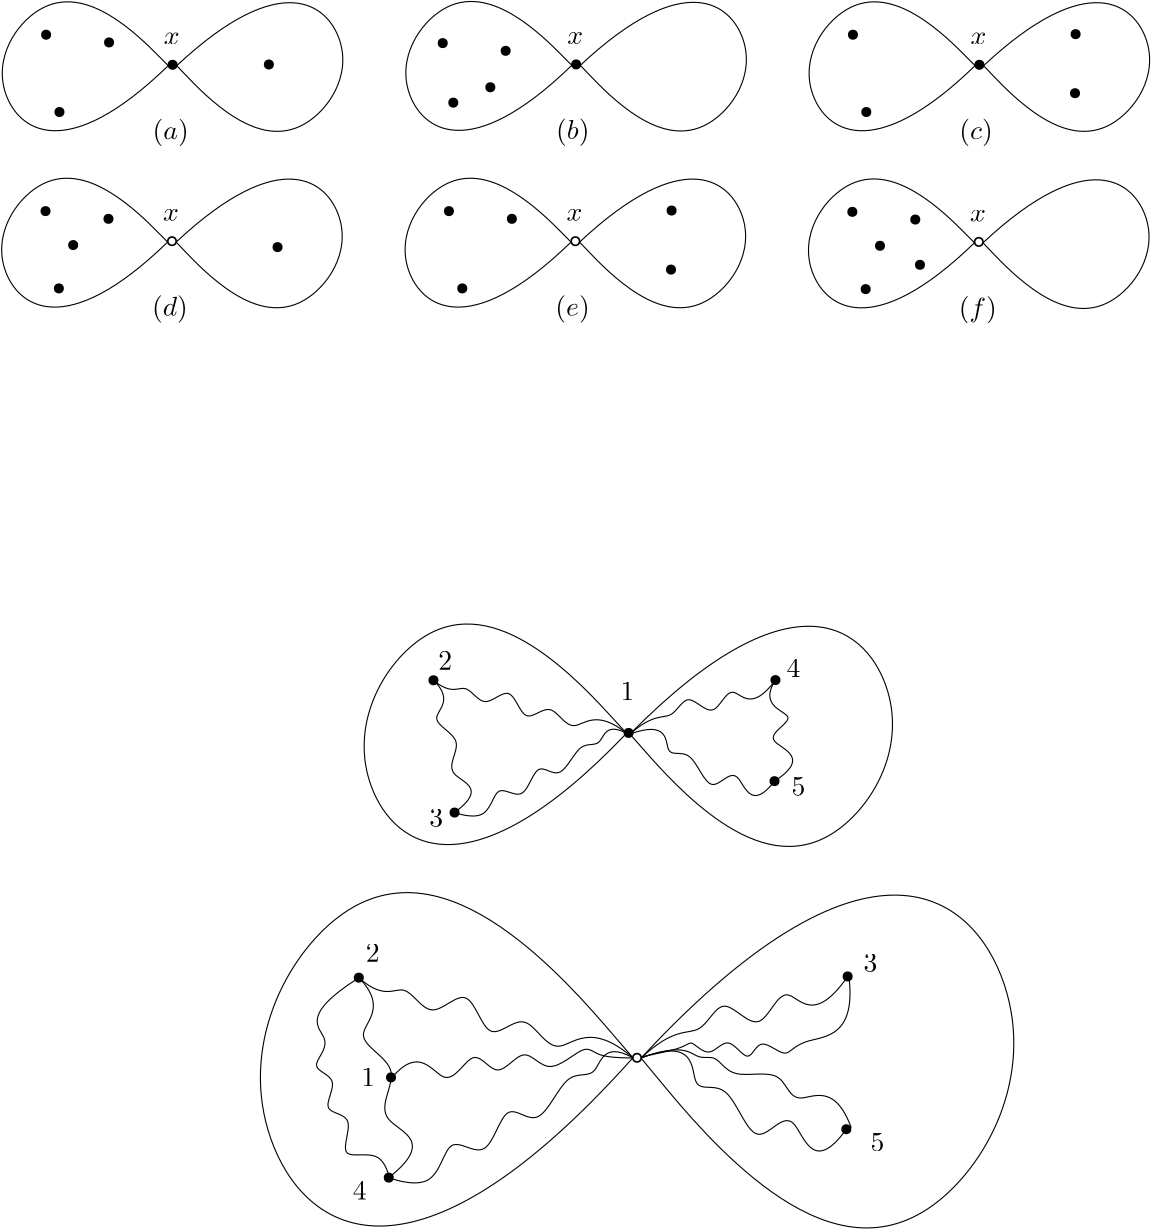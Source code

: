 <?xml version="1.0"?>
<!DOCTYPE ipe SYSTEM "ipe.dtd">
<ipe version="70218" creator="Ipe 7.2.29">
<info created="D:20250222130651" modified="D:20250222185443"/>
<ipestyle name="basic">
<symbol name="arrow/arc(spx)">
<path stroke="sym-stroke" fill="sym-stroke" pen="sym-pen">
0 0 m
-1 0.333 l
-1 -0.333 l
h
</path>
</symbol>
<symbol name="arrow/farc(spx)">
<path stroke="sym-stroke" fill="white" pen="sym-pen">
0 0 m
-1 0.333 l
-1 -0.333 l
h
</path>
</symbol>
<symbol name="arrow/ptarc(spx)">
<path stroke="sym-stroke" fill="sym-stroke" pen="sym-pen">
0 0 m
-1 0.333 l
-0.8 0 l
-1 -0.333 l
h
</path>
</symbol>
<symbol name="arrow/fptarc(spx)">
<path stroke="sym-stroke" fill="white" pen="sym-pen">
0 0 m
-1 0.333 l
-0.8 0 l
-1 -0.333 l
h
</path>
</symbol>
<symbol name="mark/circle(sx)" transformations="translations">
<path fill="sym-stroke">
0.6 0 0 0.6 0 0 e
0.4 0 0 0.4 0 0 e
</path>
</symbol>
<symbol name="mark/disk(sx)" transformations="translations">
<path fill="sym-stroke">
0.6 0 0 0.6 0 0 e
</path>
</symbol>
<symbol name="mark/fdisk(sfx)" transformations="translations">
<group>
<path fill="sym-fill">
0.5 0 0 0.5 0 0 e
</path>
<path fill="sym-stroke" fillrule="eofill">
0.6 0 0 0.6 0 0 e
0.4 0 0 0.4 0 0 e
</path>
</group>
</symbol>
<symbol name="mark/box(sx)" transformations="translations">
<path fill="sym-stroke" fillrule="eofill">
-0.6 -0.6 m
0.6 -0.6 l
0.6 0.6 l
-0.6 0.6 l
h
-0.4 -0.4 m
0.4 -0.4 l
0.4 0.4 l
-0.4 0.4 l
h
</path>
</symbol>
<symbol name="mark/square(sx)" transformations="translations">
<path fill="sym-stroke">
-0.6 -0.6 m
0.6 -0.6 l
0.6 0.6 l
-0.6 0.6 l
h
</path>
</symbol>
<symbol name="mark/fsquare(sfx)" transformations="translations">
<group>
<path fill="sym-fill">
-0.5 -0.5 m
0.5 -0.5 l
0.5 0.5 l
-0.5 0.5 l
h
</path>
<path fill="sym-stroke" fillrule="eofill">
-0.6 -0.6 m
0.6 -0.6 l
0.6 0.6 l
-0.6 0.6 l
h
-0.4 -0.4 m
0.4 -0.4 l
0.4 0.4 l
-0.4 0.4 l
h
</path>
</group>
</symbol>
<symbol name="mark/cross(sx)" transformations="translations">
<group>
<path fill="sym-stroke">
-0.43 -0.57 m
0.57 0.43 l
0.43 0.57 l
-0.57 -0.43 l
h
</path>
<path fill="sym-stroke">
-0.43 0.57 m
0.57 -0.43 l
0.43 -0.57 l
-0.57 0.43 l
h
</path>
</group>
</symbol>
<symbol name="arrow/fnormal(spx)">
<path stroke="sym-stroke" fill="white" pen="sym-pen">
0 0 m
-1 0.333 l
-1 -0.333 l
h
</path>
</symbol>
<symbol name="arrow/pointed(spx)">
<path stroke="sym-stroke" fill="sym-stroke" pen="sym-pen">
0 0 m
-1 0.333 l
-0.8 0 l
-1 -0.333 l
h
</path>
</symbol>
<symbol name="arrow/fpointed(spx)">
<path stroke="sym-stroke" fill="white" pen="sym-pen">
0 0 m
-1 0.333 l
-0.8 0 l
-1 -0.333 l
h
</path>
</symbol>
<symbol name="arrow/linear(spx)">
<path stroke="sym-stroke" pen="sym-pen">
-1 0.333 m
0 0 l
-1 -0.333 l
</path>
</symbol>
<symbol name="arrow/fdouble(spx)">
<path stroke="sym-stroke" fill="white" pen="sym-pen">
0 0 m
-1 0.333 l
-1 -0.333 l
h
-1 0 m
-2 0.333 l
-2 -0.333 l
h
</path>
</symbol>
<symbol name="arrow/double(spx)">
<path stroke="sym-stroke" fill="sym-stroke" pen="sym-pen">
0 0 m
-1 0.333 l
-1 -0.333 l
h
-1 0 m
-2 0.333 l
-2 -0.333 l
h
</path>
</symbol>
<symbol name="arrow/mid-normal(spx)">
<path stroke="sym-stroke" fill="sym-stroke" pen="sym-pen">
0.5 0 m
-0.5 0.333 l
-0.5 -0.333 l
h
</path>
</symbol>
<symbol name="arrow/mid-fnormal(spx)">
<path stroke="sym-stroke" fill="white" pen="sym-pen">
0.5 0 m
-0.5 0.333 l
-0.5 -0.333 l
h
</path>
</symbol>
<symbol name="arrow/mid-pointed(spx)">
<path stroke="sym-stroke" fill="sym-stroke" pen="sym-pen">
0.5 0 m
-0.5 0.333 l
-0.3 0 l
-0.5 -0.333 l
h
</path>
</symbol>
<symbol name="arrow/mid-fpointed(spx)">
<path stroke="sym-stroke" fill="white" pen="sym-pen">
0.5 0 m
-0.5 0.333 l
-0.3 0 l
-0.5 -0.333 l
h
</path>
</symbol>
<symbol name="arrow/mid-double(spx)">
<path stroke="sym-stroke" fill="sym-stroke" pen="sym-pen">
1 0 m
0 0.333 l
0 -0.333 l
h
0 0 m
-1 0.333 l
-1 -0.333 l
h
</path>
</symbol>
<symbol name="arrow/mid-fdouble(spx)">
<path stroke="sym-stroke" fill="white" pen="sym-pen">
1 0 m
0 0.333 l
0 -0.333 l
h
0 0 m
-1 0.333 l
-1 -0.333 l
h
</path>
</symbol>
<anglesize name="22.5 deg" value="22.5"/>
<anglesize name="30 deg" value="30"/>
<anglesize name="45 deg" value="45"/>
<anglesize name="60 deg" value="60"/>
<anglesize name="90 deg" value="90"/>
<arrowsize name="large" value="10"/>
<arrowsize name="small" value="5"/>
<arrowsize name="tiny" value="3"/>
<color name="blue" value="0 0 1"/>
<color name="brown" value="0.647 0.165 0.165"/>
<color name="darkblue" value="0 0 0.545"/>
<color name="darkcyan" value="0 0.545 0.545"/>
<color name="darkgray" value="0.663"/>
<color name="darkgreen" value="0 0.392 0"/>
<color name="darkmagenta" value="0.545 0 0.545"/>
<color name="darkorange" value="1 0.549 0"/>
<color name="darkred" value="0.545 0 0"/>
<color name="gold" value="1 0.843 0"/>
<color name="gray" value="0.745"/>
<color name="green" value="0 1 0"/>
<color name="lightblue" value="0.678 0.847 0.902"/>
<color name="lightcyan" value="0.878 1 1"/>
<color name="lightgray" value="0.827"/>
<color name="lightgreen" value="0.565 0.933 0.565"/>
<color name="lightyellow" value="1 1 0.878"/>
<color name="navy" value="0 0 0.502"/>
<color name="orange" value="1 0.647 0"/>
<color name="pink" value="1 0.753 0.796"/>
<color name="purple" value="0.627 0.125 0.941"/>
<color name="red" value="1 0 0"/>
<color name="seagreen" value="0.18 0.545 0.341"/>
<color name="turquoise" value="0.251 0.878 0.816"/>
<color name="violet" value="0.933 0.51 0.933"/>
<color name="yellow" value="1 1 0"/>
<dashstyle name="dash dot dotted" value="[4 2 1 2 1 2] 0"/>
<dashstyle name="dash dotted" value="[4 2 1 2] 0"/>
<dashstyle name="dashed" value="[4] 0"/>
<dashstyle name="dotted" value="[1 3] 0"/>
<gridsize name="10 pts (~3.5 mm)" value="10"/>
<gridsize name="14 pts (~5 mm)" value="14"/>
<gridsize name="16 pts (~6 mm)" value="16"/>
<gridsize name="20 pts (~7 mm)" value="20"/>
<gridsize name="28 pts (~10 mm)" value="28"/>
<gridsize name="32 pts (~12 mm)" value="32"/>
<gridsize name="4 pts" value="4"/>
<gridsize name="56 pts (~20 mm)" value="56"/>
<gridsize name="8 pts (~3 mm)" value="8"/>
<opacity name="10%" value="0.1"/>
<opacity name="30%" value="0.3"/>
<opacity name="50%" value="0.5"/>
<opacity name="75%" value="0.75"/>
<pen name="fat" value="1.2"/>
<pen name="heavier" value="0.8"/>
<pen name="ultrafat" value="2"/>
<symbolsize name="large" value="5"/>
<symbolsize name="small" value="2"/>
<symbolsize name="tiny" value="1.1"/>
<textsize name="Huge" value="\Huge"/>
<textsize name="LARGE" value="\LARGE"/>
<textsize name="Large" value="\Large"/>
<textsize name="footnote" value="\footnotesize"/>
<textsize name="huge" value="\huge"/>
<textsize name="large" value="\large"/>
<textsize name="script" value="\scriptsize"/>
<textsize name="small" value="\small"/>
<textsize name="tiny" value="\tiny"/>
<textstyle name="center" begin="\begin{center}" end="\end{center}"/>
<textstyle name="item" begin="\begin{itemize}\item{}" end="\end{itemize}"/>
<textstyle name="itemize" begin="\begin{itemize}" end="\end{itemize}"/>
<tiling name="falling" angle="-60" step="4" width="1"/>
<tiling name="rising" angle="30" step="4" width="1"/>
</ipestyle>
<page>
<layer name="beta"/>
<layer name="EDIT-GROUP" data="active=beta;primary=beta;locked="/>
<layer name="EDIT-GROUP*" data="active=EDIT-GROUP;primary=beta;locked=alpha,"/>
<layer name="EDIT-GROUP**" data="active=EDIT-GROUP*;primary=beta;locked=EDIT-GROUP,alpha,"/>
<layer name="EDIT-GROUP***" data="active=EDIT-GROUP**;primary=beta;locked=EDIT-GROUP,EDIT-GROUP*,alpha,"/>
<layer name="alpha"/>
<view layers="beta EDIT-GROUP EDIT-GROUP* EDIT-GROUP** EDIT-GROUP*** alpha" active="beta"/>
<group layer="beta" matrix="1 0 0 1 284.795 -139.009">
<use matrix="0.99979 -0.0204905 0.0204905 0.99979 -16.0355 2.80347" name="mark/circle(sx)" pos="128.502 784.347" size="normal" stroke="black"/>
<path matrix="0.99979 -0.0204905 0.0204905 0.99979 -14.5333 2.47629" stroke="black">
128.502 784.347 m
165.598 820.543
199.476 794.248
175.273 756.957
148.899 763.855
128.502 784.347
128.502 784.347
128.502 784.347 c
</path>
<path matrix="-0.999997 0.00247146 -0.00247146 -0.999997 257.384 1568.06" stroke="black">
128.502 784.347 m
165.598 820.543
199.476 794.248
175.273 756.957
148.899 763.855
128.502 784.347
128.502 784.347
128.502 784.347 c
</path>
<text matrix="0.99979 -0.0204905 0.0204905 0.99979 -17.4736 0.11729" transformations="translations" pos="126.542 794.314" stroke="black" type="label" width="5.694" height="4.289" depth="0" valign="baseline" style="math">x</text>
<text matrix="1 0 0 1 -7.20325 0.943639" transformations="translations" pos="128.491 756.584" stroke="black" type="label" width="13.699" height="7.473" depth="2.49" valign="baseline" style="math">(f)</text>
<use name="mark/disk(sx)" pos="82.9867 795.179" size="normal" stroke="black"/>
<use name="mark/disk(sx)" pos="105.646 792.404" size="normal" stroke="black"/>
<use name="mark/disk(sx)" pos="107.337 776.108" size="normal" stroke="black"/>
<use name="mark/disk(sx)" pos="87.7888 767.352" size="normal" stroke="black"/>
<use name="mark/disk(sx)" pos="92.9425 782.96" size="normal" stroke="black"/>
</group>
<group layer="EDIT-GROUP">
<use matrix="0.99979 -0.0204905 0.0204905 0.99979 -21.4796 -72.4412" name="mark/disk(sx)" pos="128.502 784.347" size="normal" stroke="black"/>
<path matrix="0.99979 -0.0204905 0.0204905 0.99979 -19.9776 -72.7683" stroke="black">
128.502 784.347 m
165.598 820.543
199.476 794.248
175.273 756.957
148.899 763.855
128.502 784.347
128.502 784.347
128.502 784.347 c
</path>
<path matrix="-0.999997 0.00247146 -0.00247146 -0.999997 251.939 1492.81" stroke="black">
128.502 784.347 m
165.598 820.543
199.476 794.248
175.273 756.957
148.899 763.855
128.502 784.347
128.502 784.347
128.502 784.347 c
</path>
<text matrix="0.99979 -0.0204905 0.0204905 0.99979 -22.9176 -75.1273" transformations="translations" pos="126.542 794.314" stroke="black" type="label" width="5.694" height="4.289" depth="0" valign="baseline" style="math">x</text>
<use matrix="1 0 0 1 -5.44462 -75.2446" name="mark/disk(sx)" pos="82.9867 795.179" size="normal" stroke="black"/>
<use matrix="1 0 0 1 -5.44462 -75.2446" name="mark/disk(sx)" pos="105.646 792.404" size="normal" stroke="black"/>
<use matrix="1 0 0 1 50.3984 -66.8972" name="mark/disk(sx)" pos="107.337 776.108" size="normal" stroke="black"/>
<use matrix="1 0 0 1 -5.44462 -75.2446" name="mark/disk(sx)" pos="87.7888 767.352" size="normal" stroke="black"/>
<group>
<text matrix="1 0 0 1 -12.6476 -74.301" transformations="translations" pos="128.491 756.584" stroke="black" type="label" width="13.015" height="7.473" depth="2.49" valign="baseline" style="math">(a)</text>
</group>
</group>
<use layer="EDIT-GROUP*" matrix="0.99979 -0.0204905 0.0204905 0.99979 123.805 -72.3089" name="mark/disk(sx)" pos="128.502 784.347" size="normal" stroke="black"/>
<path matrix="0.99979 -0.0204905 0.0204905 0.99979 125.307 -72.6361" stroke="black">
128.502 784.347 m
165.598 820.543
199.476 794.248
175.273 756.957
148.899 763.855
128.502 784.347
128.502 784.347
128.502 784.347 c
</path>
<path matrix="-0.999997 0.00247146 -0.00247146 -0.999997 397.224 1492.94" stroke="black">
128.502 784.347 m
165.598 820.543
199.476 794.248
175.273 756.957
148.899 763.855
128.502 784.347
128.502 784.347
128.502 784.347 c
</path>
<text matrix="0.99979 -0.0204905 0.0204905 0.99979 122.367 -74.9951" transformations="translations" pos="126.542 794.314" stroke="black" type="label" width="5.694" height="4.289" depth="0" valign="baseline" style="math">x</text>
<text matrix="1 0 0 1 132.637 -74.1687" transformations="translations" pos="128.491 756.584" stroke="black" type="label" width="12.024" height="7.473" depth="2.49" valign="baseline" style="math">(b)</text>
<use matrix="1 0 0 1 137.333 -78.2709" name="mark/disk(sx)" pos="82.9867 795.179" size="normal" stroke="black"/>
<use matrix="1 0 0 1 137.333 -78.2709" name="mark/disk(sx)" pos="105.646 792.404" size="normal" stroke="black"/>
<use matrix="1 0 0 1 130.121 -75.0922" name="mark/disk(sx)" pos="107.337 776.108" size="normal" stroke="black"/>
<use matrix="1 0 0 1 131.185 -87.4803" name="mark/disk(sx)" pos="92.9425 782.96" size="normal" stroke="black"/>
<use layer="EDIT-GROUP**" matrix="0.99979 -0.0204905 0.0204905 0.99979 268.98 -72.4412" name="mark/disk(sx)" pos="128.502 784.347" size="normal" stroke="black"/>
<path matrix="0.99979 -0.0204905 0.0204905 0.99979 270.482 -72.7683" stroke="black">
128.502 784.347 m
165.598 820.543
199.476 794.248
175.273 756.957
148.899 763.855
128.502 784.347
128.502 784.347
128.502 784.347 c
</path>
<path matrix="-0.999997 0.00247146 -0.00247146 -0.999997 542.399 1492.81" stroke="black">
128.502 784.347 m
165.598 820.543
199.476 794.248
175.273 756.957
148.899 763.855
128.502 784.347
128.502 784.347
128.502 784.347 c
</path>
<text matrix="0.99979 -0.0204905 0.0204905 0.99979 267.542 -75.1273" transformations="translations" pos="126.542 794.314" stroke="black" type="label" width="5.694" height="4.289" depth="0" valign="baseline" style="math">x</text>
<text matrix="1 0 0 1 277.812 -74.301" transformations="translations" pos="128.491 756.584" stroke="black" type="label" width="12.06" height="7.473" depth="2.49" valign="baseline" style="math">(c)</text>
<use matrix="1 0 0 1 285.015 -75.2446" name="mark/disk(sx)" pos="82.9867 795.179" size="normal" stroke="black"/>
<use matrix="1 0 0 1 340.61 -77.2296" name="mark/disk(sx)" pos="107.337 776.108" size="normal" stroke="black"/>
<use matrix="1 0 0 1 285.015 -75.2446" name="mark/disk(sx)" pos="87.7888 767.352" size="normal" stroke="black"/>
<use matrix="1 0 0 1 355.216 -62.8186" name="mark/disk(sx)" pos="92.9425 782.96" size="normal" stroke="black"/>
<use layer="EDIT-GROUP***" matrix="0.99979 -0.0204905 0.0204905 0.99979 -21.6948 -135.946" name="mark/circle(sx)" pos="128.502 784.347" size="normal" stroke="black"/>
<path matrix="0.99979 -0.0204905 0.0204905 0.99979 -20.1926 -136.273" stroke="black">
128.502 784.347 m
165.598 820.543
199.476 794.248
175.273 756.957
148.899 763.855
128.502 784.347
128.502 784.347
128.502 784.347 c
</path>
<path matrix="-0.999997 0.00247146 -0.00247146 -0.999997 251.725 1429.31" stroke="black">
128.502 784.347 m
165.598 820.543
199.476 794.248
175.273 756.957
148.899 763.855
128.502 784.347
128.502 784.347
128.502 784.347 c
</path>
<text matrix="0.99979 -0.0204905 0.0204905 0.99979 -23.1329 -138.632" transformations="translations" pos="126.542 794.314" stroke="black" type="label" width="5.694" height="4.289" depth="0" valign="baseline" style="math">x</text>
<text matrix="1 0 0 1 -12.8626 -137.806" transformations="translations" pos="128.491 756.584" stroke="black" type="label" width="12.934" height="7.473" depth="2.49" valign="baseline" style="math">(d)</text>
<use matrix="1 0 0 1 -5.65931 -138.749" name="mark/disk(sx)" pos="82.9867 795.179" size="normal" stroke="black"/>
<use matrix="1 0 0 1 -5.65931 -138.749" name="mark/disk(sx)" pos="105.646 792.404" size="normal" stroke="black"/>
<use matrix="1 0 0 1 53.522 -132.641" name="mark/disk(sx)" pos="107.337 776.108" size="normal" stroke="black"/>
<use matrix="1 0 0 1 -5.65931 -138.749" name="mark/disk(sx)" pos="87.7888 767.352" size="normal" stroke="black"/>
<use matrix="1 0 0 1 -5.65931 -138.749" name="mark/disk(sx)" pos="92.9425 782.96" size="normal" stroke="black"/>
<use matrix="0.99979 -0.0204905 0.0204905 0.99979 123.535 -135.946" name="mark/circle(sx)" pos="128.502 784.347" size="normal" stroke="black"/>
<path matrix="0.99979 -0.0204905 0.0204905 0.99979 125.037 -136.273" stroke="black">
128.502 784.347 m
165.598 820.543
199.476 794.248
175.273 756.957
148.899 763.855
128.502 784.347
128.502 784.347
128.502 784.347 c
</path>
<path matrix="-0.999997 0.00247146 -0.00247146 -0.999997 396.954 1429.31" stroke="black">
128.502 784.347 m
165.598 820.543
199.476 794.248
175.273 756.957
148.899 763.855
128.502 784.347
128.502 784.347
128.502 784.347 c
</path>
<text matrix="0.99979 -0.0204905 0.0204905 0.99979 122.097 -138.632" transformations="translations" pos="126.542 794.314" stroke="black" type="label" width="5.694" height="4.289" depth="0" valign="baseline" style="math">x</text>
<text matrix="1 0 0 1 132.367 -137.806" transformations="translations" pos="128.491 756.584" stroke="black" type="label" width="12.388" height="7.473" depth="2.49" valign="baseline" style="math">(e)</text>
<use matrix="1 0 0 1 139.57 -138.749" name="mark/disk(sx)" pos="82.9867 795.179" size="normal" stroke="black"/>
<use matrix="1 0 0 1 139.57 -138.749" name="mark/disk(sx)" pos="105.646 792.404" size="normal" stroke="black"/>
<use matrix="1 0 0 1 195.165 -140.734" name="mark/disk(sx)" pos="107.337 776.108" size="normal" stroke="black"/>
<use matrix="1 0 0 1 139.57 -138.749" name="mark/disk(sx)" pos="87.7888 767.352" size="normal" stroke="black"/>
<use matrix="1 0 0 1 209.772 -126.323" name="mark/disk(sx)" pos="92.9425 782.96" size="normal" stroke="black"/>
<use layer="beta" matrix="1.58091 -0.0350629 0.0324005 1.71082 58.6647 -868.787" name="mark/disk(sx)" pos="128.502 784.347" size="normal" stroke="black"/>
<path matrix="1.58091 -0.0350629 0.0324005 1.71082 59.1475 -869.209" stroke="black">
128.502 784.347 m
165.598 820.543
199.476 794.248
175.273 756.957
148.899 763.855
128.502 784.347
128.502 784.347
128.502 784.347 c
</path>
<path matrix="-1.58124 0.0042291 -0.00390798 -1.71117 492.752 1810.06" stroke="black">
128.502 784.347 m
165.598 820.543
199.476 794.248
175.273 756.957
148.899 763.855
128.502 784.347
128.502 784.347
128.502 784.347 c
</path>
<text matrix="1.58091 -0.0350629 0.0324005 1.71082 58.5639 -874.128" transformations="translations" pos="126.542 794.314" stroke="black" type="label" width="4.981" height="6.42" depth="0" valign="baseline" style="math">1</text>
<use matrix="1.58125 0 0 1.71118 85.7652 -873.162" name="mark/disk(sx)" pos="82.9867 795.179" size="normal" stroke="black"/>
<use matrix="1.58125 0 0 1.71118 170.037 -876.843" name="mark/disk(sx)" pos="107.337 776.108" size="normal" stroke="black"/>
<use matrix="1.58125 0 0 1.71118 85.7652 -873.162" name="mark/disk(sx)" pos="87.7888 767.352" size="normal" stroke="black"/>
<use matrix="1.58125 0 0 1.71118 193.133 -852.183" name="mark/disk(sx)" pos="92.9425 782.96" size="normal" stroke="black"/>
<text matrix="1.58125 0 0 1.71118 -110.342 -374.638" transformations="translations" pos="208.124 506.047" stroke="black" type="label" width="4.981" height="6.42" depth="0" valign="baseline" style="math">2</text>
<text matrix="1.58125 0 0 1.71118 -113.66 -431.251" transformations="translations" pos="208.124 506.047" stroke="black" type="label" width="4.981" height="6.42" depth="0" valign="baseline" style="math">3</text>
<path matrix="1.58125 0 0 1.71118 -98.5102 -375.538" stroke="black">
199.525 504.371 m
204.274 500.175
196.355 496.119
207.923 492.075
199.901 483.897
211.983 481.792
204.327 476.544 c
</path>
<path matrix="1.58125 0 0 1.71118 -98.5102 -375.538" stroke="black">
204.327 476.544 m
204.327 476.544
212.192 473.867
213.541 483.553
220.293 477.958
222.937 488.22
228.397 482.45
232.912 492.174
237.954 489.561
238.787 495.534
243.482 493.219 c
</path>
<path matrix="1.58125 0 0 1.71118 -98.5102 -375.538" stroke="black">
243.482 493.219 m
236.649 498.37
230.979 491.61
226.399 500.828
220.097 494.14
217.31 504.361
210.939 497.578
206.904 504.65
203.538 501.249
199.525 504.371 c
</path>
<path matrix="1.58125 0 0 1.71118 -102.148 -375.822" stroke="black">
279.47 483.315 m
273.98 476.706
271.348 488.861
264.832 478.955
260.533 491.161
253.802 487.089
255.368 496.193
246.552 493.217 c
</path>
<path matrix="1.58125 0 0 1.71118 -102.148 -375.822" stroke="black">
279.682 504.578 m
274.241 497.721
269.556 505.767
265.873 495.305
259.426 502.953
256.368 495.548
251.735 497.493
246.552 493.217 c
</path>
<path matrix="1.58125 0 0 1.71118 -102.148 -375.822" stroke="black">
279.47 483.315 m
288.127 488.466
273.203 491.742
287.987 497.295
275.813 499.091
279.682 504.578 c
</path>
<text matrix="1 0 0 1 -6.28898 -2.09943" transformations="translations" pos="350.396 490.773" stroke="black" type="label" width="4.981" height="6.42" depth="0" valign="baseline" style="math">4</text>
<text matrix="1 0 0 1 -7.22244 -0.432907" transformations="translations" pos="353.091 446.372" stroke="black" type="label" width="4.981" height="6.42" depth="0" valign="baseline" style="math">5</text>
<use matrix="2.2444 -0.0530055 0.0459986 2.58629 -34.2254 -1670.11" name="mark/circle(sx)" pos="128.502 784.347" size="normal" stroke="black"/>
<path matrix="2.2444 -0.0530055 0.0459986 2.58629 -32.7754 -1670.22" stroke="black">
128.502 784.347 m
165.598 820.543
199.476 794.248
175.273 756.957
148.899 763.855
128.502 784.347
128.502 784.347
128.502 784.347 c
</path>
<path matrix="-2.24487 0.00639324 -0.00554811 -2.58682 581.609 2379.77" stroke="black">
128.502 784.347 m
165.598 820.543
199.476 794.248
175.273 756.957
148.899 763.855
128.502 784.347
128.502 784.347
128.502 784.347 c
</path>
<text matrix="2.2444 -0.0530055 0.0459986 2.58629 -129.601 -1706.22" transformations="translations" pos="126.542 794.314" stroke="black" type="label" width="4.981" height="6.42" depth="0" valign="baseline" style="math">1</text>
<use matrix="2.24488 0 0 2.58684 3.81503 -1676.53" name="mark/disk(sx)" pos="82.9867 795.179" size="normal" stroke="black"/>
<use matrix="2.24488 0 0 2.58684 124.653 -1681.76" name="mark/disk(sx)" pos="107.337 776.108" size="normal" stroke="black"/>
<use matrix="2.24488 0 0 2.58684 3.81503 -1676.53" name="mark/disk(sx)" pos="87.7888 767.352" size="normal" stroke="black"/>
<use matrix="2.24488 0 0 2.58684 157.442 -1644.48" name="mark/disk(sx)" pos="92.9425 782.96" size="normal" stroke="black"/>
<text matrix="2.24488 0 0 2.58684 -274.596 -922.904" transformations="translations" pos="208.124 506.047" stroke="black" type="label" width="4.981" height="6.42" depth="0" valign="baseline" style="math">2</text>
<text matrix="2.24488 0 0 2.58684 -279.306 -1008.49" transformations="translations" pos="208.124 506.047" stroke="black" type="label" width="4.981" height="6.42" depth="0" valign="baseline" style="math">4</text>
<path matrix="2.24488 0 0 2.58684 -257.798 -924.265" stroke="black">
199.525 504.371 m
204.274 500.175
196.355 496.119
207.923 492.075
199.901 483.897
211.983 481.792
204.327 476.544 c
</path>
<path matrix="2.24488 0 0 2.58684 -257.798 -924.265" stroke="black">
204.327 476.544 m
204.327 476.544
212.192 473.867
213.541 483.553
220.293 477.958
222.937 488.22
228.397 482.45
232.912 492.174
237.954 489.561
238.787 495.534
243.482 493.219 c
</path>
<path matrix="2.24488 0 0 2.58684 -257.798 -924.265" stroke="black">
243.482 493.219 m
236.649 498.37
230.979 491.61
226.399 500.828
220.097 494.14
217.31 504.361
210.939 497.578
206.904 504.65
203.538 501.249
199.525 504.371 c
</path>
<path matrix="2.24488 0 0 2.58684 -261.764 -924.36" stroke="black">
279.47 483.315 m
273.98 476.706
271.348 488.861
264.832 478.955
260.533 491.161
253.802 487.089
255.368 496.193
246.552 493.217 c
</path>
<path matrix="2.24488 0 0 2.58684 -261.764 -924.36" stroke="black">
279.682 504.578 m
274.241 497.721
269.556 505.767
265.873 495.305
259.426 502.953
256.368 495.548
251.735 497.493
246.552 493.217 c
</path>
<text matrix="1.41969 0 0 1.51173 -125.675 -359.394" transformations="translations" pos="350.396 490.773" stroke="black" type="label" width="4.981" height="6.42" depth="0" valign="baseline" style="math">3</text>
<text matrix="1.41969 0 0 1.51173 -127 -356.874" transformations="translations" pos="353.091 446.372" stroke="black" type="label" width="4.981" height="6.42" depth="0" valign="baseline" style="math">5</text>
<use matrix="1 0 0 1 -195.664 -264.275" name="mark/disk(sx)" pos="397.368 608.835" size="normal" stroke="black"/>
<path matrix="1 0 0 1 -31.9763 -258.974" stroke="black">
221.998 640.008 m
221.705 638.296 l
</path>
<path matrix="1 0 0 1 -31.9763 -258.974" stroke="black">
221.765 639.2 m
200.7 625.761
215.491 617.322
202.332 606.648
216.335 603.772
207.173 590.33
222.037 590.739
213.239 572.41
231.469 578.901
233.2 566.516
233.118 567.302 c
</path>
<path matrix="1 0 0 1 -31.9763 -258.974" stroke="black">
398.627 638.955 m
400.849 618.571
379.322 618.108
376.592 609.105
366.002 619.223
362.72 607.084
355.033 619.657
348.436 609.741
341.181 617.668
340.601 613.887
323.703 611.103
323.881 610.786 c
</path>
<path matrix="1 0 0 1 -31.9763 -258.974" stroke="black">
399.361 585.436 m
393.381 601.737
377.422 590.503
375.553 607.427
355.906 602.317
350.763 612.454
344.135 608.975
338.379 615.857
323.949 610.669 c
</path>
<path matrix="1 0 0 1 -31.9763 -258.974" stroke="black">
233.967 603.403 m
243.938 615.29
253.412 594.966
263.462 616.882
271.795 601.004
281.783 616.447
289.964 603.003
304.113 616.366
307.192 610.847
320.603 610.519
320.603 610.519
320.603 610.519
320.679 610.705 c
</path>
</page>
</ipe>
